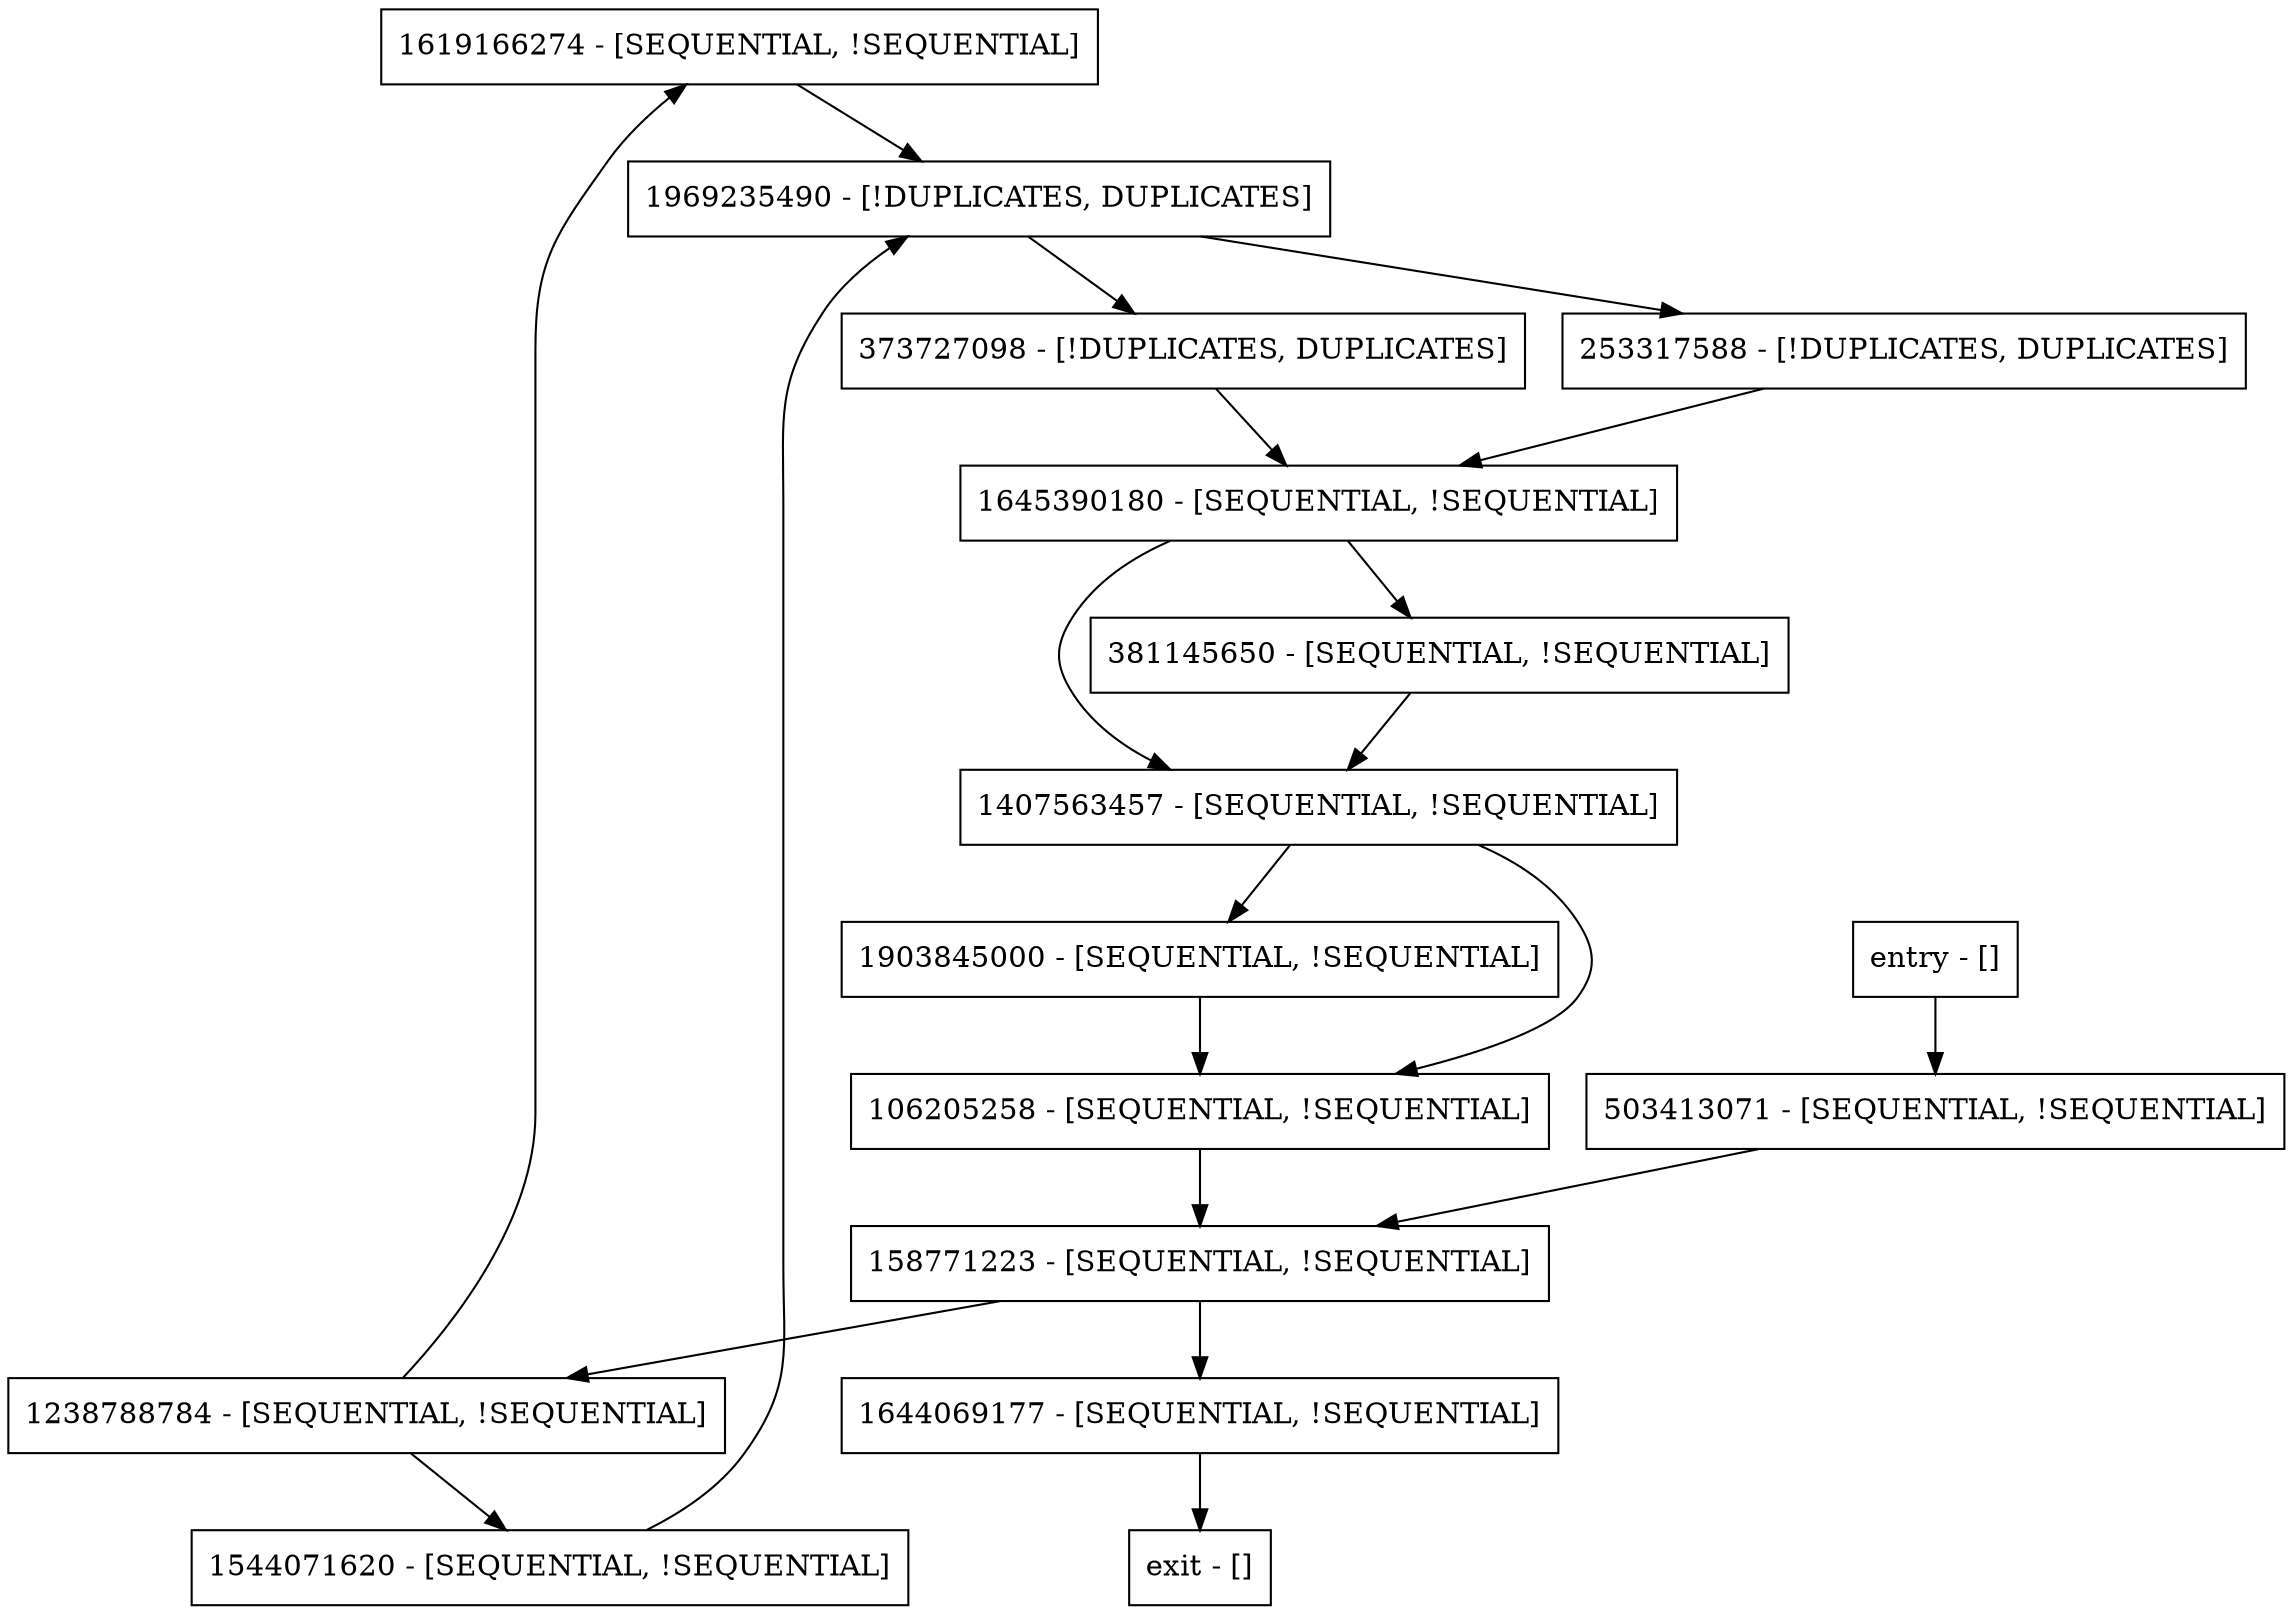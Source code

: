 digraph populate {
node [shape=record];
1619166274 [label="1619166274 - [SEQUENTIAL, !SEQUENTIAL]"];
253317588 [label="253317588 - [!DUPLICATES, DUPLICATES]"];
1645390180 [label="1645390180 - [SEQUENTIAL, !SEQUENTIAL]"];
381145650 [label="381145650 - [SEQUENTIAL, !SEQUENTIAL]"];
1903845000 [label="1903845000 - [SEQUENTIAL, !SEQUENTIAL]"];
106205258 [label="106205258 - [SEQUENTIAL, !SEQUENTIAL]"];
1969235490 [label="1969235490 - [!DUPLICATES, DUPLICATES]"];
1407563457 [label="1407563457 - [SEQUENTIAL, !SEQUENTIAL]"];
503413071 [label="503413071 - [SEQUENTIAL, !SEQUENTIAL]"];
1238788784 [label="1238788784 - [SEQUENTIAL, !SEQUENTIAL]"];
1544071620 [label="1544071620 - [SEQUENTIAL, !SEQUENTIAL]"];
entry [label="entry - []"];
exit [label="exit - []"];
373727098 [label="373727098 - [!DUPLICATES, DUPLICATES]"];
1644069177 [label="1644069177 - [SEQUENTIAL, !SEQUENTIAL]"];
158771223 [label="158771223 - [SEQUENTIAL, !SEQUENTIAL]"];
entry;
exit;
1619166274 -> 1969235490;
253317588 -> 1645390180;
1645390180 -> 381145650;
1645390180 -> 1407563457;
381145650 -> 1407563457;
1903845000 -> 106205258;
106205258 -> 158771223;
1969235490 -> 253317588;
1969235490 -> 373727098;
1407563457 -> 1903845000;
1407563457 -> 106205258;
503413071 -> 158771223;
1238788784 -> 1619166274;
1238788784 -> 1544071620;
1544071620 -> 1969235490;
entry -> 503413071;
373727098 -> 1645390180;
1644069177 -> exit;
158771223 -> 1644069177;
158771223 -> 1238788784;
}
